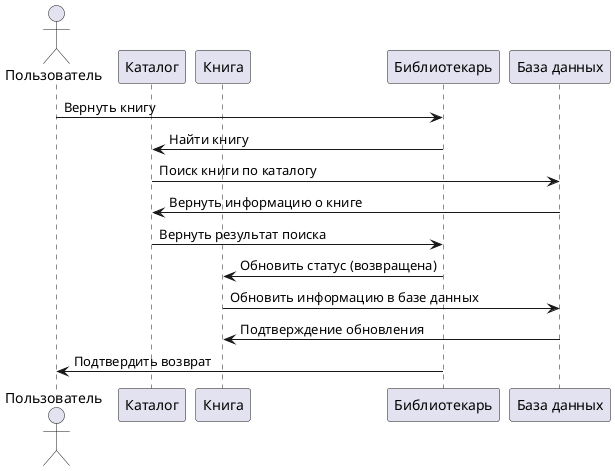 @startuml
actor Пользователь
participant "Каталог" as Catalog
participant "Книга" as Book
participant "Библиотекарь" as Librarian
participant "База данных" as Database

Пользователь -> Librarian: Вернуть книгу
Librarian -> Catalog: Найти книгу
Catalog -> Database: Поиск книги по каталогу
Database -> Catalog: Вернуть информацию о книге
Catalog -> Librarian: Вернуть результат поиска

Librarian -> Book: Обновить статус (возвращена)
Book -> Database: Обновить информацию в базе данных
Database -> Book: Подтверждение обновления
Librarian -> Пользователь: Подтвердить возврат
@enduml
